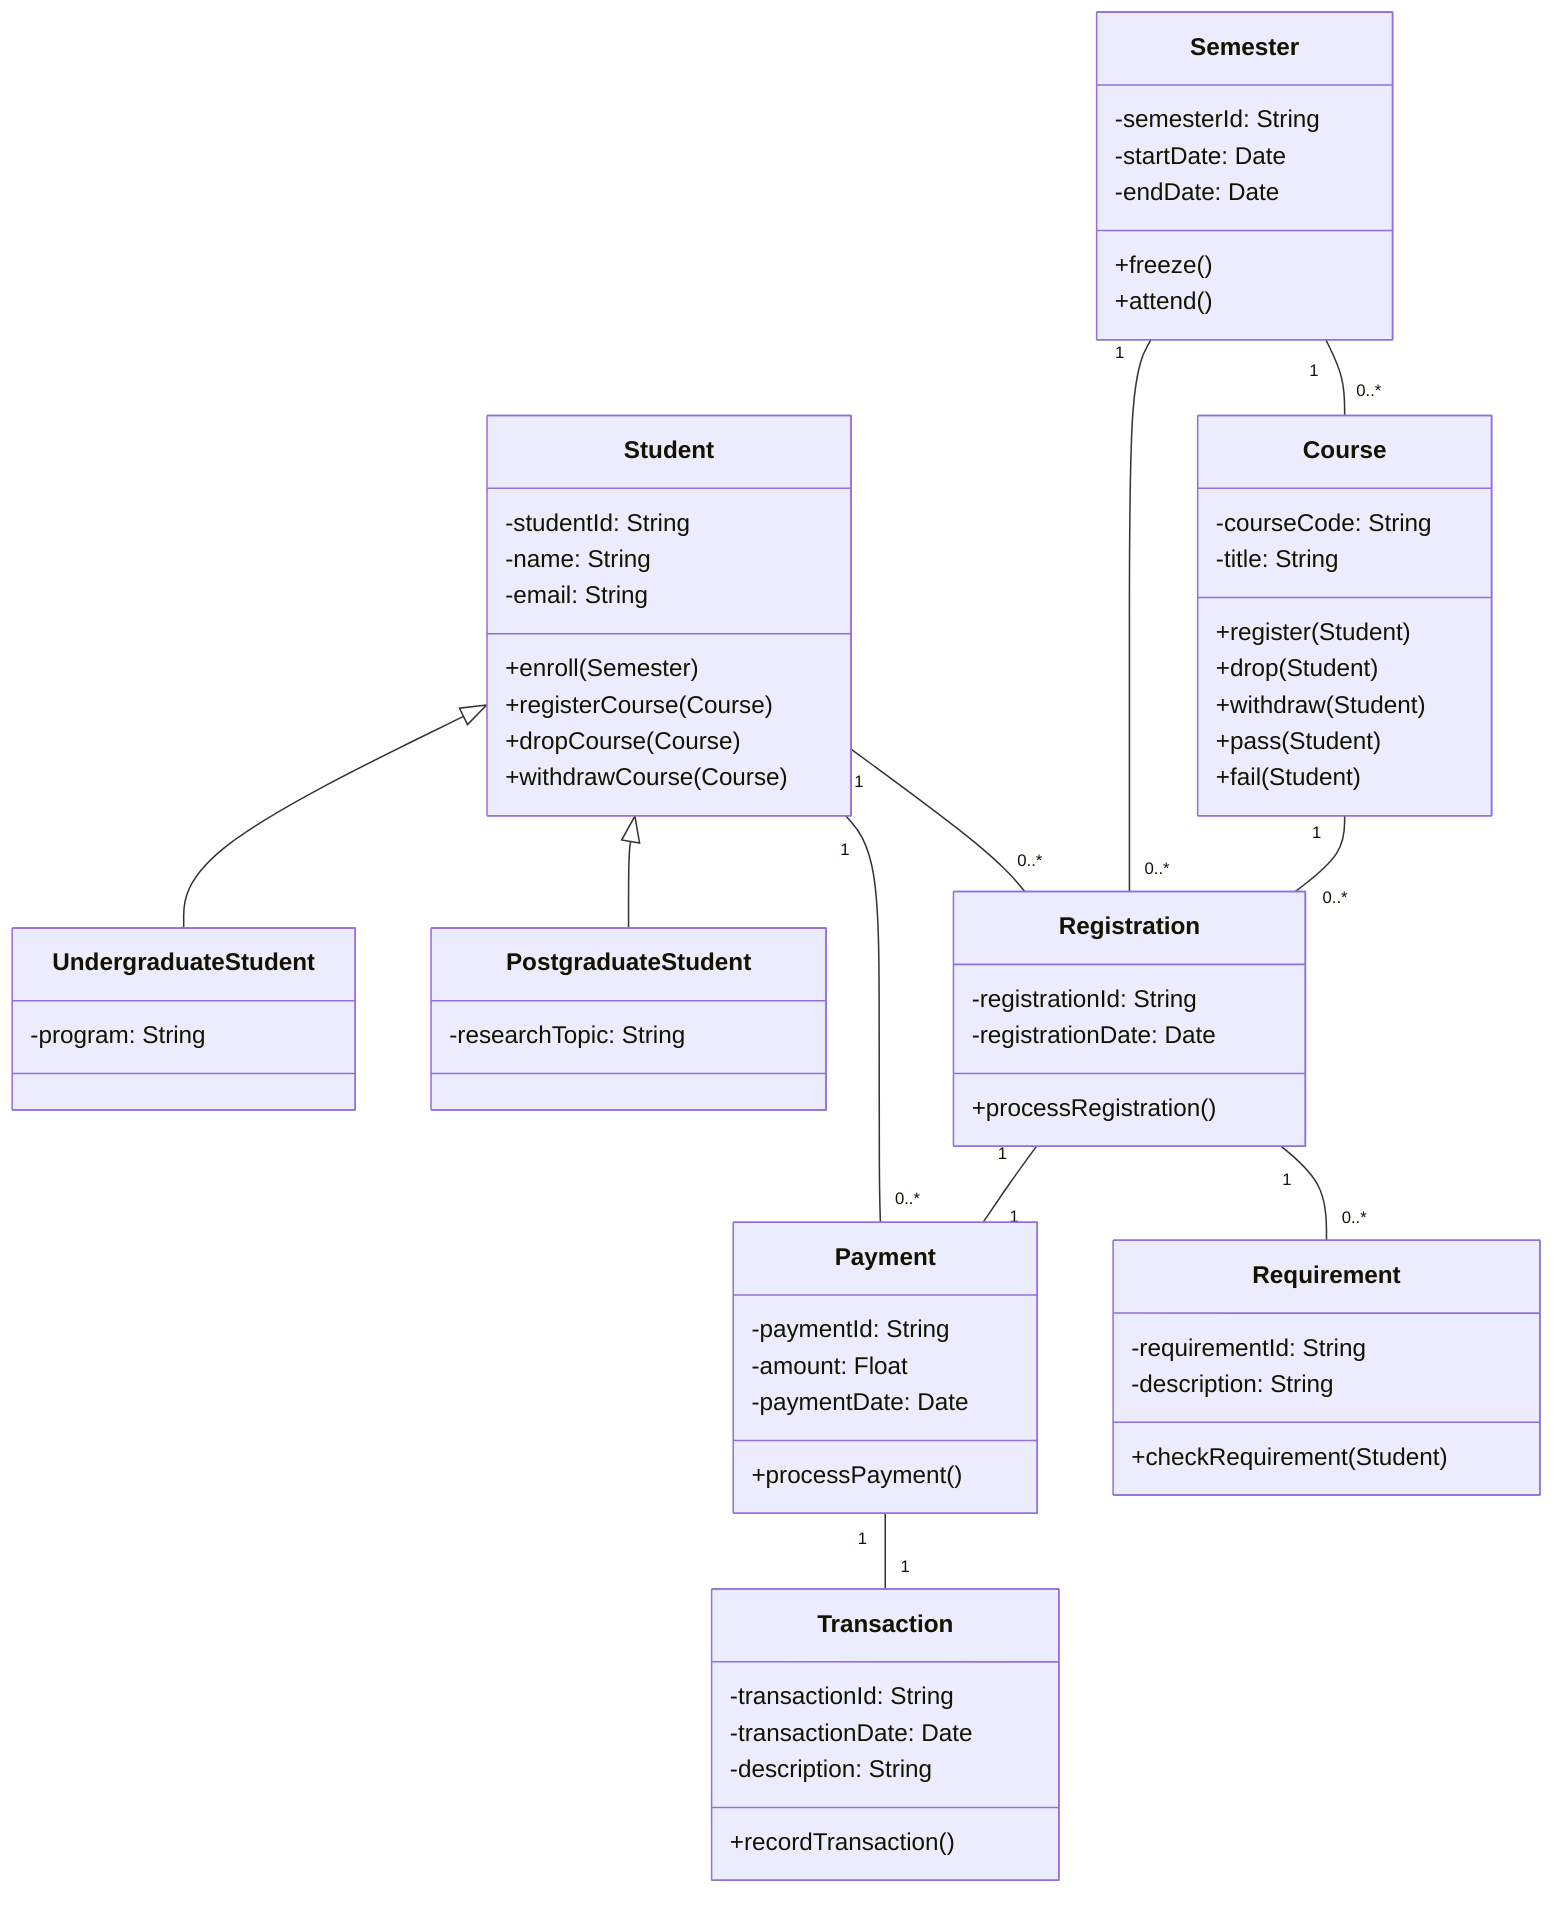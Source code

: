 classDiagram
    class Student {
        -studentId: String
        -name: String
        -email: String
        +enroll(Semester)
        +registerCourse(Course)
        +dropCourse(Course)
        +withdrawCourse(Course)
    }

    class UndergraduateStudent {
        -program: String
    }

    class PostgraduateStudent {
        -researchTopic: String
    }

    class Semester {
        -semesterId: String
        -startDate: Date
        -endDate: Date
        +freeze()
        +attend()
    }

    class Course {
        -courseCode: String
        -title: String
        +register(Student)
        +drop(Student)
        +withdraw(Student)
        +pass(Student)
        +fail(Student)
    }

    class Registration {
        -registrationId: String
        -registrationDate: Date
        +processRegistration()
    }

    class Payment {
        -paymentId: String
        -amount: Float
        -paymentDate: Date
        +processPayment()
    }

    class Requirement {
        -requirementId: String
        -description: String
        +checkRequirement(Student)
    }

    class Transaction {
        -transactionId: String
        -transactionDate: Date
        -description: String
        +recordTransaction()
    }

    Student <|-- UndergraduateStudent
    Student <|-- PostgraduateStudent
    Student "1" -- "0..*" Registration
    Student "1" -- "0..*" Payment
    Semester "1" -- "0..*" Course
    Semester "1" -- "0..*" Registration
    Course "1" -- "0..*" Registration
    Registration "1" -- "1" Payment
    Registration "1" -- "0..*" Requirement
    Payment "1" -- "1" Transaction